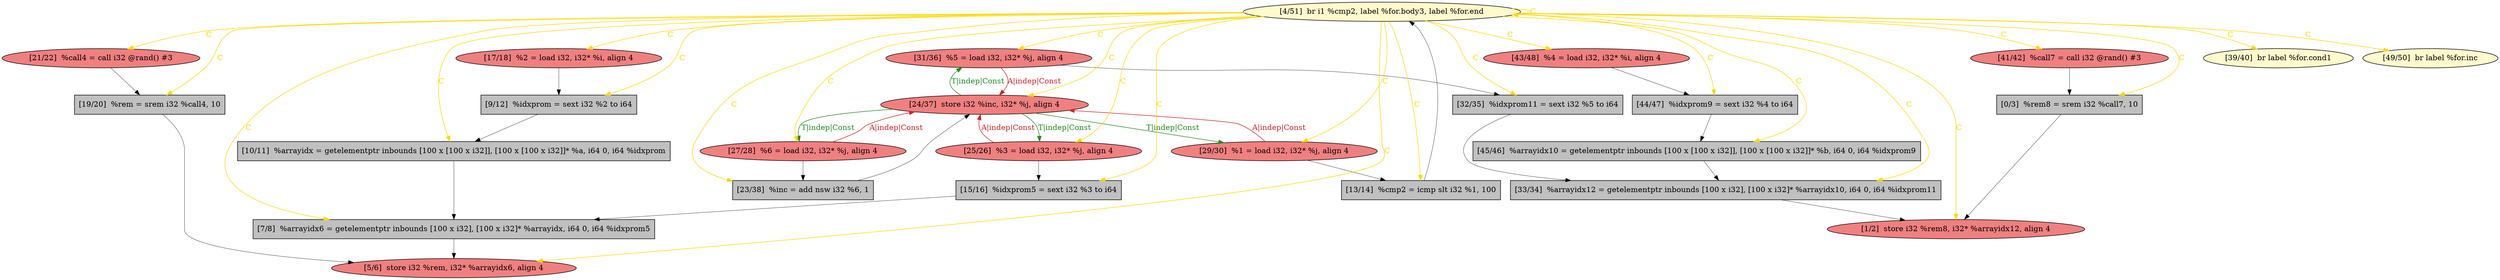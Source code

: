 
digraph G {


node1111 [fillcolor=grey,label="[19/20]  %rem = srem i32 %call4, 10",shape=rectangle,style=filled ]
node1110 [fillcolor=lightcoral,label="[21/22]  %call4 = call i32 @rand() #3",shape=ellipse,style=filled ]
node1109 [fillcolor=grey,label="[10/11]  %arrayidx = getelementptr inbounds [100 x [100 x i32]], [100 x [100 x i32]]* %a, i64 0, i64 %idxprom",shape=rectangle,style=filled ]
node1107 [fillcolor=grey,label="[15/16]  %idxprom5 = sext i32 %3 to i64",shape=rectangle,style=filled ]
node1106 [fillcolor=lightcoral,label="[17/18]  %2 = load i32, i32* %i, align 4",shape=ellipse,style=filled ]
node1104 [fillcolor=lightcoral,label="[31/36]  %5 = load i32, i32* %j, align 4",shape=ellipse,style=filled ]
node1102 [fillcolor=grey,label="[32/35]  %idxprom11 = sext i32 %5 to i64",shape=rectangle,style=filled ]
node1091 [fillcolor=grey,label="[9/12]  %idxprom = sext i32 %2 to i64",shape=rectangle,style=filled ]
node1089 [fillcolor=lightcoral,label="[5/6]  store i32 %rem, i32* %arrayidx6, align 4",shape=ellipse,style=filled ]
node1095 [fillcolor=lightcoral,label="[29/30]  %1 = load i32, i32* %j, align 4",shape=ellipse,style=filled ]
node1097 [fillcolor=lemonchiffon,label="[39/40]  br label %for.cond1",shape=ellipse,style=filled ]
node1098 [fillcolor=lemonchiffon,label="[49/50]  br label %for.inc",shape=ellipse,style=filled ]
node1103 [fillcolor=lightcoral,label="[27/28]  %6 = load i32, i32* %j, align 4",shape=ellipse,style=filled ]
node1101 [fillcolor=lightcoral,label="[24/37]  store i32 %inc, i32* %j, align 4",shape=ellipse,style=filled ]
node1108 [fillcolor=lightcoral,label="[43/48]  %4 = load i32, i32* %i, align 4",shape=ellipse,style=filled ]
node1105 [fillcolor=grey,label="[45/46]  %arrayidx10 = getelementptr inbounds [100 x [100 x i32]], [100 x [100 x i32]]* %b, i64 0, i64 %idxprom9",shape=rectangle,style=filled ]
node1088 [fillcolor=lightcoral,label="[41/42]  %call7 = call i32 @rand() #3",shape=ellipse,style=filled ]
node1090 [fillcolor=grey,label="[7/8]  %arrayidx6 = getelementptr inbounds [100 x i32], [100 x i32]* %arrayidx, i64 0, i64 %idxprom5",shape=rectangle,style=filled ]
node1087 [fillcolor=lemonchiffon,label="[4/51]  br i1 %cmp2, label %for.body3, label %for.end",shape=ellipse,style=filled ]
node1092 [fillcolor=grey,label="[13/14]  %cmp2 = icmp slt i32 %1, 100",shape=rectangle,style=filled ]
node1093 [fillcolor=grey,label="[44/47]  %idxprom9 = sext i32 %4 to i64",shape=rectangle,style=filled ]
node1094 [fillcolor=lightcoral,label="[25/26]  %3 = load i32, i32* %j, align 4",shape=ellipse,style=filled ]
node1086 [fillcolor=grey,label="[0/3]  %rem8 = srem i32 %call7, 10",shape=rectangle,style=filled ]
node1099 [fillcolor=grey,label="[33/34]  %arrayidx12 = getelementptr inbounds [100 x i32], [100 x i32]* %arrayidx10, i64 0, i64 %idxprom11",shape=rectangle,style=filled ]
node1096 [fillcolor=lightcoral,label="[1/2]  store i32 %rem8, i32* %arrayidx12, align 4",shape=ellipse,style=filled ]
node1100 [fillcolor=grey,label="[23/38]  %inc = add nsw i32 %6, 1",shape=rectangle,style=filled ]

node1087->node1097 [style=solid,color=gold,label="C",penwidth=1.0,fontcolor=gold ]
node1094->node1101 [style=solid,color=firebrick3,label="A|indep|Const",penwidth=1.0,fontcolor=firebrick3 ]
node1107->node1090 [style=solid,color=black,label="",penwidth=0.5,fontcolor=black ]
node1103->node1101 [style=solid,color=firebrick3,label="A|indep|Const",penwidth=1.0,fontcolor=firebrick3 ]
node1087->node1104 [style=solid,color=gold,label="C",penwidth=1.0,fontcolor=gold ]
node1087->node1100 [style=solid,color=gold,label="C",penwidth=1.0,fontcolor=gold ]
node1104->node1102 [style=solid,color=black,label="",penwidth=0.5,fontcolor=black ]
node1087->node1111 [style=solid,color=gold,label="C",penwidth=1.0,fontcolor=gold ]
node1101->node1094 [style=solid,color=forestgreen,label="T|indep|Const",penwidth=1.0,fontcolor=forestgreen ]
node1087->node1106 [style=solid,color=gold,label="C",penwidth=1.0,fontcolor=gold ]
node1087->node1088 [style=solid,color=gold,label="C",penwidth=1.0,fontcolor=gold ]
node1087->node1109 [style=solid,color=gold,label="C",penwidth=1.0,fontcolor=gold ]
node1100->node1101 [style=solid,color=black,label="",penwidth=0.5,fontcolor=black ]
node1087->node1102 [style=solid,color=gold,label="C",penwidth=1.0,fontcolor=gold ]
node1087->node1107 [style=solid,color=gold,label="C",penwidth=1.0,fontcolor=gold ]
node1101->node1103 [style=solid,color=forestgreen,label="T|indep|Const",penwidth=1.0,fontcolor=forestgreen ]
node1095->node1092 [style=solid,color=black,label="",penwidth=0.5,fontcolor=black ]
node1087->node1090 [style=solid,color=gold,label="C",penwidth=1.0,fontcolor=gold ]
node1092->node1087 [style=solid,color=black,label="",penwidth=0.5,fontcolor=black ]
node1104->node1101 [style=solid,color=firebrick3,label="A|indep|Const",penwidth=1.0,fontcolor=firebrick3 ]
node1087->node1094 [style=solid,color=gold,label="C",penwidth=1.0,fontcolor=gold ]
node1087->node1099 [style=solid,color=gold,label="C",penwidth=1.0,fontcolor=gold ]
node1110->node1111 [style=solid,color=black,label="",penwidth=0.5,fontcolor=black ]
node1109->node1090 [style=solid,color=black,label="",penwidth=0.5,fontcolor=black ]
node1087->node1089 [style=solid,color=gold,label="C",penwidth=1.0,fontcolor=gold ]
node1087->node1098 [style=solid,color=gold,label="C",penwidth=1.0,fontcolor=gold ]
node1087->node1096 [style=solid,color=gold,label="C",penwidth=1.0,fontcolor=gold ]
node1087->node1108 [style=solid,color=gold,label="C",penwidth=1.0,fontcolor=gold ]
node1088->node1086 [style=solid,color=black,label="",penwidth=0.5,fontcolor=black ]
node1093->node1105 [style=solid,color=black,label="",penwidth=0.5,fontcolor=black ]
node1087->node1105 [style=solid,color=gold,label="C",penwidth=1.0,fontcolor=gold ]
node1087->node1093 [style=solid,color=gold,label="C",penwidth=1.0,fontcolor=gold ]
node1105->node1099 [style=solid,color=black,label="",penwidth=0.5,fontcolor=black ]
node1086->node1096 [style=solid,color=black,label="",penwidth=0.5,fontcolor=black ]
node1103->node1100 [style=solid,color=black,label="",penwidth=0.5,fontcolor=black ]
node1087->node1086 [style=solid,color=gold,label="C",penwidth=1.0,fontcolor=gold ]
node1087->node1092 [style=solid,color=gold,label="C",penwidth=1.0,fontcolor=gold ]
node1087->node1095 [style=solid,color=gold,label="C",penwidth=1.0,fontcolor=gold ]
node1102->node1099 [style=solid,color=black,label="",penwidth=0.5,fontcolor=black ]
node1095->node1101 [style=solid,color=firebrick3,label="A|indep|Const",penwidth=1.0,fontcolor=firebrick3 ]
node1101->node1095 [style=solid,color=forestgreen,label="T|indep|Const",penwidth=1.0,fontcolor=forestgreen ]
node1106->node1091 [style=solid,color=black,label="",penwidth=0.5,fontcolor=black ]
node1087->node1087 [style=solid,color=gold,label="C",penwidth=1.0,fontcolor=gold ]
node1087->node1103 [style=solid,color=gold,label="C",penwidth=1.0,fontcolor=gold ]
node1090->node1089 [style=solid,color=black,label="",penwidth=0.5,fontcolor=black ]
node1101->node1104 [style=solid,color=forestgreen,label="T|indep|Const",penwidth=1.0,fontcolor=forestgreen ]
node1091->node1109 [style=solid,color=black,label="",penwidth=0.5,fontcolor=black ]
node1094->node1107 [style=solid,color=black,label="",penwidth=0.5,fontcolor=black ]
node1087->node1110 [style=solid,color=gold,label="C",penwidth=1.0,fontcolor=gold ]
node1087->node1101 [style=solid,color=gold,label="C",penwidth=1.0,fontcolor=gold ]
node1108->node1093 [style=solid,color=black,label="",penwidth=0.5,fontcolor=black ]
node1099->node1096 [style=solid,color=black,label="",penwidth=0.5,fontcolor=black ]
node1087->node1091 [style=solid,color=gold,label="C",penwidth=1.0,fontcolor=gold ]
node1111->node1089 [style=solid,color=black,label="",penwidth=0.5,fontcolor=black ]


}
